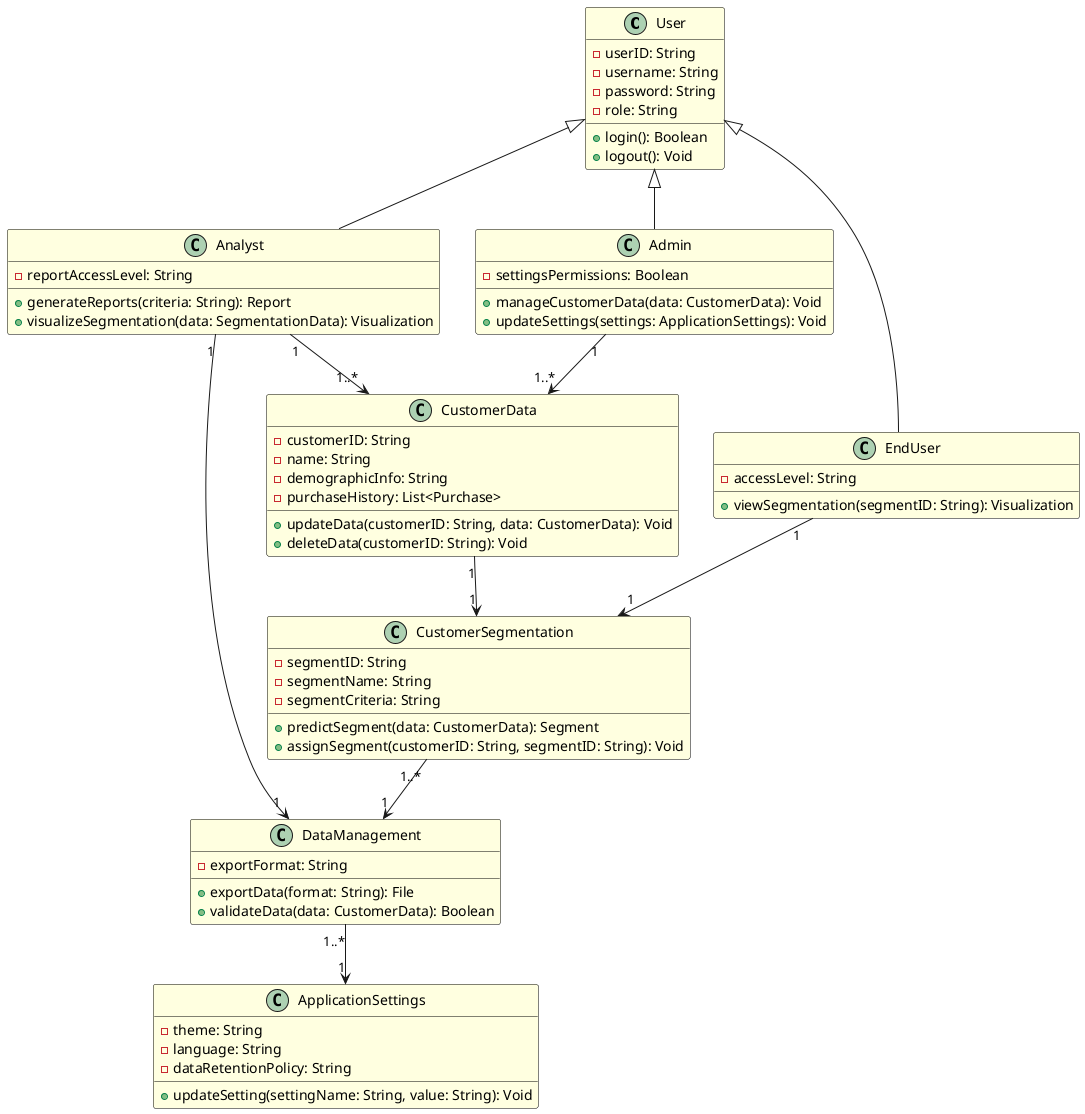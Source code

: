 @startuml class

skinparam PackageStyle rect
skinparam class {
    BackgroundColor lightyellow
    BorderColor black
    FontColor black
}

class User {
    - userID: String
    - username: String
    - password: String
    - role: String
    + login(): Boolean
    + logout(): Void
}

class Admin {
    - settingsPermissions: Boolean
    + manageCustomerData(data: CustomerData): Void
    + updateSettings(settings: ApplicationSettings): Void
}

class Analyst {
    - reportAccessLevel: String
    + generateReports(criteria: String): Report
    + visualizeSegmentation(data: SegmentationData): Visualization
}

class EndUser {
    - accessLevel: String
    + viewSegmentation(segmentID: String): Visualization
}

class CustomerData {
    - customerID: String
    - name: String
    - demographicInfo: String
    - purchaseHistory: List<Purchase>
    + updateData(customerID: String, data: CustomerData): Void
    + deleteData(customerID: String): Void
}

class DataManagement {
    - exportFormat: String
    + exportData(format: String): File
    + validateData(data: CustomerData): Boolean
}

class CustomerSegmentation {
    - segmentID: String
    - segmentName: String
    - segmentCriteria: String
    + predictSegment(data: CustomerData): Segment
    + assignSegment(customerID: String, segmentID: String): Void
}

class ApplicationSettings {
    - theme: String
    - language: String
    - dataRetentionPolicy: String
    + updateSetting(settingName: String, value: String): Void
}

User <|-- Admin
User <|-- Analyst
User <|-- EndUser

Admin "1" --> "1..*" CustomerData
Analyst "1" --> "1..*" CustomerData
CustomerData "1" --> "1" CustomerSegmentation
CustomerSegmentation "1..*" --> "1" DataManagement
DataManagement "1..*" --> "1" ApplicationSettings
Analyst "1" --> "1" DataManagement
EndUser "1" --> "1" CustomerSegmentation
@enduml
